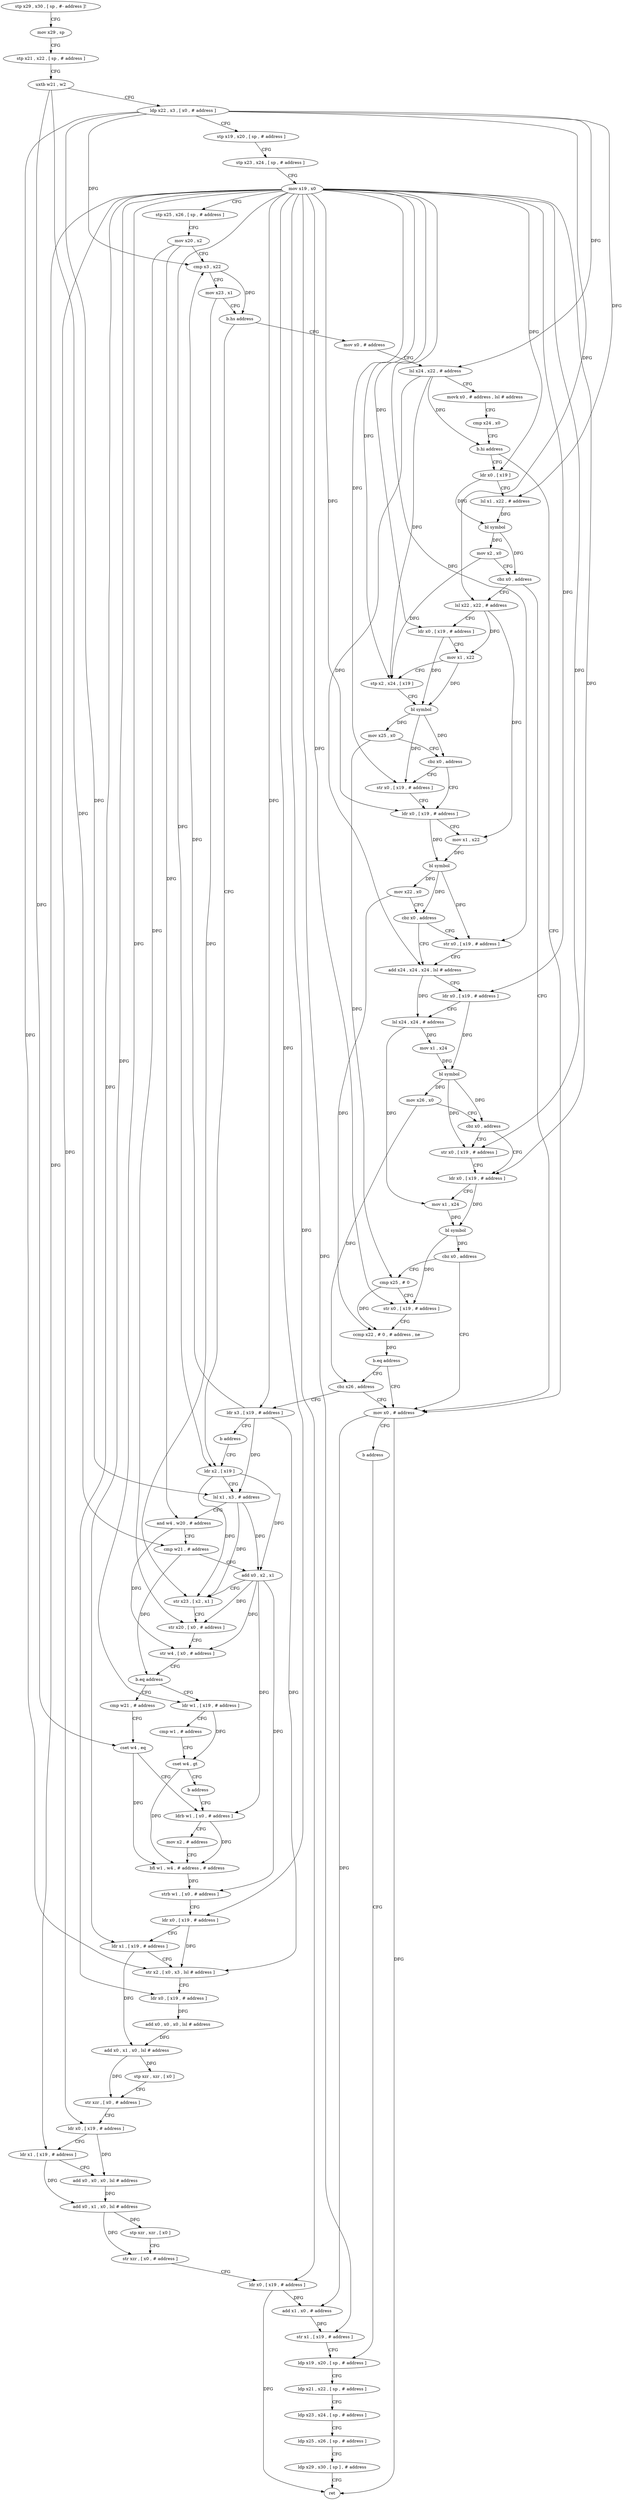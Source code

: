 digraph "func" {
"4232904" [label = "stp x29 , x30 , [ sp , #- address ]!" ]
"4232908" [label = "mov x29 , sp" ]
"4232912" [label = "stp x21 , x22 , [ sp , # address ]" ]
"4232916" [label = "uxtb w21 , w2" ]
"4232920" [label = "ldp x22 , x3 , [ x0 , # address ]" ]
"4232924" [label = "stp x19 , x20 , [ sp , # address ]" ]
"4232928" [label = "stp x23 , x24 , [ sp , # address ]" ]
"4232932" [label = "mov x19 , x0" ]
"4232936" [label = "stp x25 , x26 , [ sp , # address ]" ]
"4232940" [label = "mov x20 , x2" ]
"4232944" [label = "cmp x3 , x22" ]
"4232948" [label = "mov x23 , x1" ]
"4232952" [label = "b.hs address" ]
"4233128" [label = "mov x0 , # address" ]
"4232956" [label = "ldr x2 , [ x19 ]" ]
"4233132" [label = "lsl x24 , x22 , # address" ]
"4233136" [label = "movk x0 , # address , lsl # address" ]
"4233140" [label = "cmp x24 , x0" ]
"4233144" [label = "b.hi address" ]
"4233304" [label = "mov x0 , # address" ]
"4233148" [label = "ldr x0 , [ x19 ]" ]
"4232960" [label = "lsl x1 , x3 , # address" ]
"4232964" [label = "and w4 , w20 , # address" ]
"4232968" [label = "cmp w21 , # address" ]
"4232972" [label = "add x0 , x2 , x1" ]
"4232976" [label = "str x23 , [ x2 , x1 ]" ]
"4232980" [label = "str x20 , [ x0 , # address ]" ]
"4232984" [label = "str w4 , [ x0 , # address ]" ]
"4232988" [label = "b.eq address" ]
"4233112" [label = "ldr w1 , [ x19 , # address ]" ]
"4232992" [label = "cmp w21 , # address" ]
"4233308" [label = "b address" ]
"4233084" [label = "ldp x19 , x20 , [ sp , # address ]" ]
"4233152" [label = "lsl x1 , x22 , # address" ]
"4233156" [label = "bl symbol" ]
"4233160" [label = "mov x2 , x0" ]
"4233164" [label = "cbz x0 , address" ]
"4233168" [label = "lsl x22 , x22 , # address" ]
"4233116" [label = "cmp w1 , # address" ]
"4233120" [label = "cset w4 , gt" ]
"4233124" [label = "b address" ]
"4233000" [label = "ldrb w1 , [ x0 , # address ]" ]
"4232996" [label = "cset w4 , eq" ]
"4233088" [label = "ldp x21 , x22 , [ sp , # address ]" ]
"4233092" [label = "ldp x23 , x24 , [ sp , # address ]" ]
"4233096" [label = "ldp x25 , x26 , [ sp , # address ]" ]
"4233100" [label = "ldp x29 , x30 , [ sp ] , # address" ]
"4233104" [label = "ret" ]
"4233172" [label = "ldr x0 , [ x19 , # address ]" ]
"4233176" [label = "mov x1 , x22" ]
"4233180" [label = "stp x2 , x24 , [ x19 ]" ]
"4233184" [label = "bl symbol" ]
"4233188" [label = "mov x25 , x0" ]
"4233192" [label = "cbz x0 , address" ]
"4233200" [label = "ldr x0 , [ x19 , # address ]" ]
"4233196" [label = "str x0 , [ x19 , # address ]" ]
"4233004" [label = "mov x2 , # address" ]
"4233008" [label = "bfi w1 , w4 , # address , # address" ]
"4233012" [label = "strb w1 , [ x0 , # address ]" ]
"4233016" [label = "ldr x0 , [ x19 , # address ]" ]
"4233020" [label = "ldr x1 , [ x19 , # address ]" ]
"4233024" [label = "str x2 , [ x0 , x3 , lsl # address ]" ]
"4233028" [label = "ldr x0 , [ x19 , # address ]" ]
"4233032" [label = "add x0 , x0 , x0 , lsl # address" ]
"4233036" [label = "add x0 , x1 , x0 , lsl # address" ]
"4233040" [label = "stp xzr , xzr , [ x0 ]" ]
"4233044" [label = "str xzr , [ x0 , # address ]" ]
"4233048" [label = "ldr x0 , [ x19 , # address ]" ]
"4233052" [label = "ldr x1 , [ x19 , # address ]" ]
"4233056" [label = "add x0 , x0 , x0 , lsl # address" ]
"4233060" [label = "add x0 , x1 , x0 , lsl # address" ]
"4233064" [label = "stp xzr , xzr , [ x0 ]" ]
"4233068" [label = "str xzr , [ x0 , # address ]" ]
"4233072" [label = "ldr x0 , [ x19 , # address ]" ]
"4233076" [label = "add x1 , x0 , # address" ]
"4233080" [label = "str x1 , [ x19 , # address ]" ]
"4233204" [label = "mov x1 , x22" ]
"4233208" [label = "bl symbol" ]
"4233212" [label = "mov x22 , x0" ]
"4233216" [label = "cbz x0 , address" ]
"4233224" [label = "add x24 , x24 , x24 , lsl # address" ]
"4233220" [label = "str x0 , [ x19 , # address ]" ]
"4233228" [label = "ldr x0 , [ x19 , # address ]" ]
"4233232" [label = "lsl x24 , x24 , # address" ]
"4233236" [label = "mov x1 , x24" ]
"4233240" [label = "bl symbol" ]
"4233244" [label = "mov x26 , x0" ]
"4233248" [label = "cbz x0 , address" ]
"4233256" [label = "ldr x0 , [ x19 , # address ]" ]
"4233252" [label = "str x0 , [ x19 , # address ]" ]
"4233260" [label = "mov x1 , x24" ]
"4233264" [label = "bl symbol" ]
"4233268" [label = "cbz x0 , address" ]
"4233272" [label = "cmp x25 , # 0" ]
"4233276" [label = "str x0 , [ x19 , # address ]" ]
"4233280" [label = "ccmp x22 , # 0 , # address , ne" ]
"4233284" [label = "b.eq address" ]
"4233288" [label = "cbz x26 , address" ]
"4233292" [label = "ldr x3 , [ x19 , # address ]" ]
"4233296" [label = "b address" ]
"4232904" -> "4232908" [ label = "CFG" ]
"4232908" -> "4232912" [ label = "CFG" ]
"4232912" -> "4232916" [ label = "CFG" ]
"4232916" -> "4232920" [ label = "CFG" ]
"4232916" -> "4232968" [ label = "DFG" ]
"4232916" -> "4232996" [ label = "DFG" ]
"4232920" -> "4232924" [ label = "CFG" ]
"4232920" -> "4232944" [ label = "DFG" ]
"4232920" -> "4233132" [ label = "DFG" ]
"4232920" -> "4233152" [ label = "DFG" ]
"4232920" -> "4233168" [ label = "DFG" ]
"4232920" -> "4232960" [ label = "DFG" ]
"4232920" -> "4233024" [ label = "DFG" ]
"4232924" -> "4232928" [ label = "CFG" ]
"4232928" -> "4232932" [ label = "CFG" ]
"4232932" -> "4232936" [ label = "CFG" ]
"4232932" -> "4232956" [ label = "DFG" ]
"4232932" -> "4233148" [ label = "DFG" ]
"4232932" -> "4233112" [ label = "DFG" ]
"4232932" -> "4233172" [ label = "DFG" ]
"4232932" -> "4233180" [ label = "DFG" ]
"4232932" -> "4233200" [ label = "DFG" ]
"4232932" -> "4233196" [ label = "DFG" ]
"4232932" -> "4233228" [ label = "DFG" ]
"4232932" -> "4233220" [ label = "DFG" ]
"4232932" -> "4233016" [ label = "DFG" ]
"4232932" -> "4233020" [ label = "DFG" ]
"4232932" -> "4233028" [ label = "DFG" ]
"4232932" -> "4233048" [ label = "DFG" ]
"4232932" -> "4233052" [ label = "DFG" ]
"4232932" -> "4233072" [ label = "DFG" ]
"4232932" -> "4233080" [ label = "DFG" ]
"4232932" -> "4233256" [ label = "DFG" ]
"4232932" -> "4233252" [ label = "DFG" ]
"4232932" -> "4233276" [ label = "DFG" ]
"4232932" -> "4233292" [ label = "DFG" ]
"4232936" -> "4232940" [ label = "CFG" ]
"4232940" -> "4232944" [ label = "CFG" ]
"4232940" -> "4232964" [ label = "DFG" ]
"4232940" -> "4232980" [ label = "DFG" ]
"4232944" -> "4232948" [ label = "CFG" ]
"4232944" -> "4232952" [ label = "DFG" ]
"4232948" -> "4232952" [ label = "CFG" ]
"4232948" -> "4232976" [ label = "DFG" ]
"4232952" -> "4233128" [ label = "CFG" ]
"4232952" -> "4232956" [ label = "CFG" ]
"4233128" -> "4233132" [ label = "CFG" ]
"4232956" -> "4232960" [ label = "CFG" ]
"4232956" -> "4232972" [ label = "DFG" ]
"4232956" -> "4232976" [ label = "DFG" ]
"4233132" -> "4233136" [ label = "CFG" ]
"4233132" -> "4233144" [ label = "DFG" ]
"4233132" -> "4233180" [ label = "DFG" ]
"4233132" -> "4233224" [ label = "DFG" ]
"4233136" -> "4233140" [ label = "CFG" ]
"4233140" -> "4233144" [ label = "CFG" ]
"4233144" -> "4233304" [ label = "CFG" ]
"4233144" -> "4233148" [ label = "CFG" ]
"4233304" -> "4233308" [ label = "CFG" ]
"4233304" -> "4233104" [ label = "DFG" ]
"4233304" -> "4233076" [ label = "DFG" ]
"4233148" -> "4233152" [ label = "CFG" ]
"4233148" -> "4233156" [ label = "DFG" ]
"4232960" -> "4232964" [ label = "CFG" ]
"4232960" -> "4232972" [ label = "DFG" ]
"4232960" -> "4232976" [ label = "DFG" ]
"4232964" -> "4232968" [ label = "CFG" ]
"4232964" -> "4232984" [ label = "DFG" ]
"4232968" -> "4232972" [ label = "CFG" ]
"4232968" -> "4232988" [ label = "DFG" ]
"4232972" -> "4232976" [ label = "CFG" ]
"4232972" -> "4232980" [ label = "DFG" ]
"4232972" -> "4232984" [ label = "DFG" ]
"4232972" -> "4233000" [ label = "DFG" ]
"4232972" -> "4233012" [ label = "DFG" ]
"4232976" -> "4232980" [ label = "CFG" ]
"4232980" -> "4232984" [ label = "CFG" ]
"4232984" -> "4232988" [ label = "CFG" ]
"4232988" -> "4233112" [ label = "CFG" ]
"4232988" -> "4232992" [ label = "CFG" ]
"4233112" -> "4233116" [ label = "CFG" ]
"4233112" -> "4233120" [ label = "DFG" ]
"4232992" -> "4232996" [ label = "CFG" ]
"4233308" -> "4233084" [ label = "CFG" ]
"4233084" -> "4233088" [ label = "CFG" ]
"4233152" -> "4233156" [ label = "DFG" ]
"4233156" -> "4233160" [ label = "DFG" ]
"4233156" -> "4233164" [ label = "DFG" ]
"4233160" -> "4233164" [ label = "CFG" ]
"4233160" -> "4233180" [ label = "DFG" ]
"4233164" -> "4233304" [ label = "CFG" ]
"4233164" -> "4233168" [ label = "CFG" ]
"4233168" -> "4233172" [ label = "CFG" ]
"4233168" -> "4233176" [ label = "DFG" ]
"4233168" -> "4233204" [ label = "DFG" ]
"4233116" -> "4233120" [ label = "CFG" ]
"4233120" -> "4233124" [ label = "CFG" ]
"4233120" -> "4233008" [ label = "DFG" ]
"4233124" -> "4233000" [ label = "CFG" ]
"4233000" -> "4233004" [ label = "CFG" ]
"4233000" -> "4233008" [ label = "DFG" ]
"4232996" -> "4233000" [ label = "CFG" ]
"4232996" -> "4233008" [ label = "DFG" ]
"4233088" -> "4233092" [ label = "CFG" ]
"4233092" -> "4233096" [ label = "CFG" ]
"4233096" -> "4233100" [ label = "CFG" ]
"4233100" -> "4233104" [ label = "CFG" ]
"4233172" -> "4233176" [ label = "CFG" ]
"4233172" -> "4233184" [ label = "DFG" ]
"4233176" -> "4233180" [ label = "CFG" ]
"4233176" -> "4233184" [ label = "DFG" ]
"4233180" -> "4233184" [ label = "CFG" ]
"4233184" -> "4233188" [ label = "DFG" ]
"4233184" -> "4233192" [ label = "DFG" ]
"4233184" -> "4233196" [ label = "DFG" ]
"4233188" -> "4233192" [ label = "CFG" ]
"4233188" -> "4233272" [ label = "DFG" ]
"4233192" -> "4233200" [ label = "CFG" ]
"4233192" -> "4233196" [ label = "CFG" ]
"4233200" -> "4233204" [ label = "CFG" ]
"4233200" -> "4233208" [ label = "DFG" ]
"4233196" -> "4233200" [ label = "CFG" ]
"4233004" -> "4233008" [ label = "CFG" ]
"4233008" -> "4233012" [ label = "DFG" ]
"4233012" -> "4233016" [ label = "CFG" ]
"4233016" -> "4233020" [ label = "CFG" ]
"4233016" -> "4233024" [ label = "DFG" ]
"4233020" -> "4233024" [ label = "CFG" ]
"4233020" -> "4233036" [ label = "DFG" ]
"4233024" -> "4233028" [ label = "CFG" ]
"4233028" -> "4233032" [ label = "DFG" ]
"4233032" -> "4233036" [ label = "DFG" ]
"4233036" -> "4233040" [ label = "DFG" ]
"4233036" -> "4233044" [ label = "DFG" ]
"4233040" -> "4233044" [ label = "CFG" ]
"4233044" -> "4233048" [ label = "CFG" ]
"4233048" -> "4233052" [ label = "CFG" ]
"4233048" -> "4233056" [ label = "DFG" ]
"4233052" -> "4233056" [ label = "CFG" ]
"4233052" -> "4233060" [ label = "DFG" ]
"4233056" -> "4233060" [ label = "DFG" ]
"4233060" -> "4233064" [ label = "DFG" ]
"4233060" -> "4233068" [ label = "DFG" ]
"4233064" -> "4233068" [ label = "CFG" ]
"4233068" -> "4233072" [ label = "CFG" ]
"4233072" -> "4233076" [ label = "DFG" ]
"4233072" -> "4233104" [ label = "DFG" ]
"4233076" -> "4233080" [ label = "DFG" ]
"4233080" -> "4233084" [ label = "CFG" ]
"4233204" -> "4233208" [ label = "DFG" ]
"4233208" -> "4233212" [ label = "DFG" ]
"4233208" -> "4233216" [ label = "DFG" ]
"4233208" -> "4233220" [ label = "DFG" ]
"4233212" -> "4233216" [ label = "CFG" ]
"4233212" -> "4233280" [ label = "DFG" ]
"4233216" -> "4233224" [ label = "CFG" ]
"4233216" -> "4233220" [ label = "CFG" ]
"4233224" -> "4233228" [ label = "CFG" ]
"4233224" -> "4233232" [ label = "DFG" ]
"4233220" -> "4233224" [ label = "CFG" ]
"4233228" -> "4233232" [ label = "CFG" ]
"4233228" -> "4233240" [ label = "DFG" ]
"4233232" -> "4233236" [ label = "DFG" ]
"4233232" -> "4233260" [ label = "DFG" ]
"4233236" -> "4233240" [ label = "DFG" ]
"4233240" -> "4233244" [ label = "DFG" ]
"4233240" -> "4233248" [ label = "DFG" ]
"4233240" -> "4233252" [ label = "DFG" ]
"4233244" -> "4233248" [ label = "CFG" ]
"4233244" -> "4233288" [ label = "DFG" ]
"4233248" -> "4233256" [ label = "CFG" ]
"4233248" -> "4233252" [ label = "CFG" ]
"4233256" -> "4233260" [ label = "CFG" ]
"4233256" -> "4233264" [ label = "DFG" ]
"4233252" -> "4233256" [ label = "CFG" ]
"4233260" -> "4233264" [ label = "DFG" ]
"4233264" -> "4233268" [ label = "DFG" ]
"4233264" -> "4233276" [ label = "DFG" ]
"4233268" -> "4233304" [ label = "CFG" ]
"4233268" -> "4233272" [ label = "CFG" ]
"4233272" -> "4233276" [ label = "CFG" ]
"4233272" -> "4233280" [ label = "DFG" ]
"4233276" -> "4233280" [ label = "CFG" ]
"4233280" -> "4233284" [ label = "DFG" ]
"4233284" -> "4233304" [ label = "CFG" ]
"4233284" -> "4233288" [ label = "CFG" ]
"4233288" -> "4233304" [ label = "CFG" ]
"4233288" -> "4233292" [ label = "CFG" ]
"4233292" -> "4233296" [ label = "CFG" ]
"4233292" -> "4232960" [ label = "DFG" ]
"4233292" -> "4233024" [ label = "DFG" ]
"4233292" -> "4232944" [ label = "DFG" ]
"4233296" -> "4232956" [ label = "CFG" ]
}
